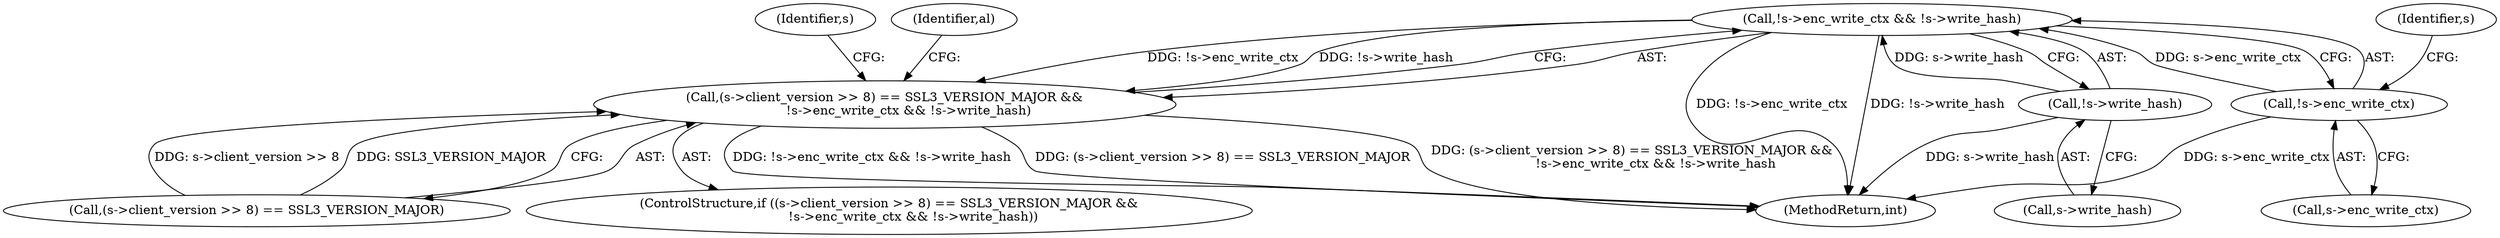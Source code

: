 digraph "0_openssl_a004e72b95835136d3f1ea90517f706c24c03da7@API" {
"1000314" [label="(Call,!s->enc_write_ctx && !s->write_hash)"];
"1000315" [label="(Call,!s->enc_write_ctx)"];
"1000319" [label="(Call,!s->write_hash)"];
"1000306" [label="(Call,(s->client_version >> 8) == SSL3_VERSION_MAJOR &&\n            !s->enc_write_ctx && !s->write_hash)"];
"1000326" [label="(Identifier,s)"];
"1000315" [label="(Call,!s->enc_write_ctx)"];
"1000332" [label="(Identifier,al)"];
"1000321" [label="(Identifier,s)"];
"1000306" [label="(Call,(s->client_version >> 8) == SSL3_VERSION_MAJOR &&\n            !s->enc_write_ctx && !s->write_hash)"];
"1000305" [label="(ControlStructure,if ((s->client_version >> 8) == SSL3_VERSION_MAJOR &&\n            !s->enc_write_ctx && !s->write_hash))"];
"1000320" [label="(Call,s->write_hash)"];
"1000307" [label="(Call,(s->client_version >> 8) == SSL3_VERSION_MAJOR)"];
"1000316" [label="(Call,s->enc_write_ctx)"];
"1000319" [label="(Call,!s->write_hash)"];
"1000314" [label="(Call,!s->enc_write_ctx && !s->write_hash)"];
"1001694" [label="(MethodReturn,int)"];
"1000314" -> "1000306"  [label="AST: "];
"1000314" -> "1000315"  [label="CFG: "];
"1000314" -> "1000319"  [label="CFG: "];
"1000315" -> "1000314"  [label="AST: "];
"1000319" -> "1000314"  [label="AST: "];
"1000306" -> "1000314"  [label="CFG: "];
"1000314" -> "1001694"  [label="DDG: !s->enc_write_ctx"];
"1000314" -> "1001694"  [label="DDG: !s->write_hash"];
"1000314" -> "1000306"  [label="DDG: !s->enc_write_ctx"];
"1000314" -> "1000306"  [label="DDG: !s->write_hash"];
"1000315" -> "1000314"  [label="DDG: s->enc_write_ctx"];
"1000319" -> "1000314"  [label="DDG: s->write_hash"];
"1000315" -> "1000316"  [label="CFG: "];
"1000316" -> "1000315"  [label="AST: "];
"1000321" -> "1000315"  [label="CFG: "];
"1000315" -> "1001694"  [label="DDG: s->enc_write_ctx"];
"1000319" -> "1000320"  [label="CFG: "];
"1000320" -> "1000319"  [label="AST: "];
"1000319" -> "1001694"  [label="DDG: s->write_hash"];
"1000306" -> "1000305"  [label="AST: "];
"1000306" -> "1000307"  [label="CFG: "];
"1000307" -> "1000306"  [label="AST: "];
"1000326" -> "1000306"  [label="CFG: "];
"1000332" -> "1000306"  [label="CFG: "];
"1000306" -> "1001694"  [label="DDG: (s->client_version >> 8) == SSL3_VERSION_MAJOR"];
"1000306" -> "1001694"  [label="DDG: (s->client_version >> 8) == SSL3_VERSION_MAJOR &&\n            !s->enc_write_ctx && !s->write_hash"];
"1000306" -> "1001694"  [label="DDG: !s->enc_write_ctx && !s->write_hash"];
"1000307" -> "1000306"  [label="DDG: s->client_version >> 8"];
"1000307" -> "1000306"  [label="DDG: SSL3_VERSION_MAJOR"];
}
